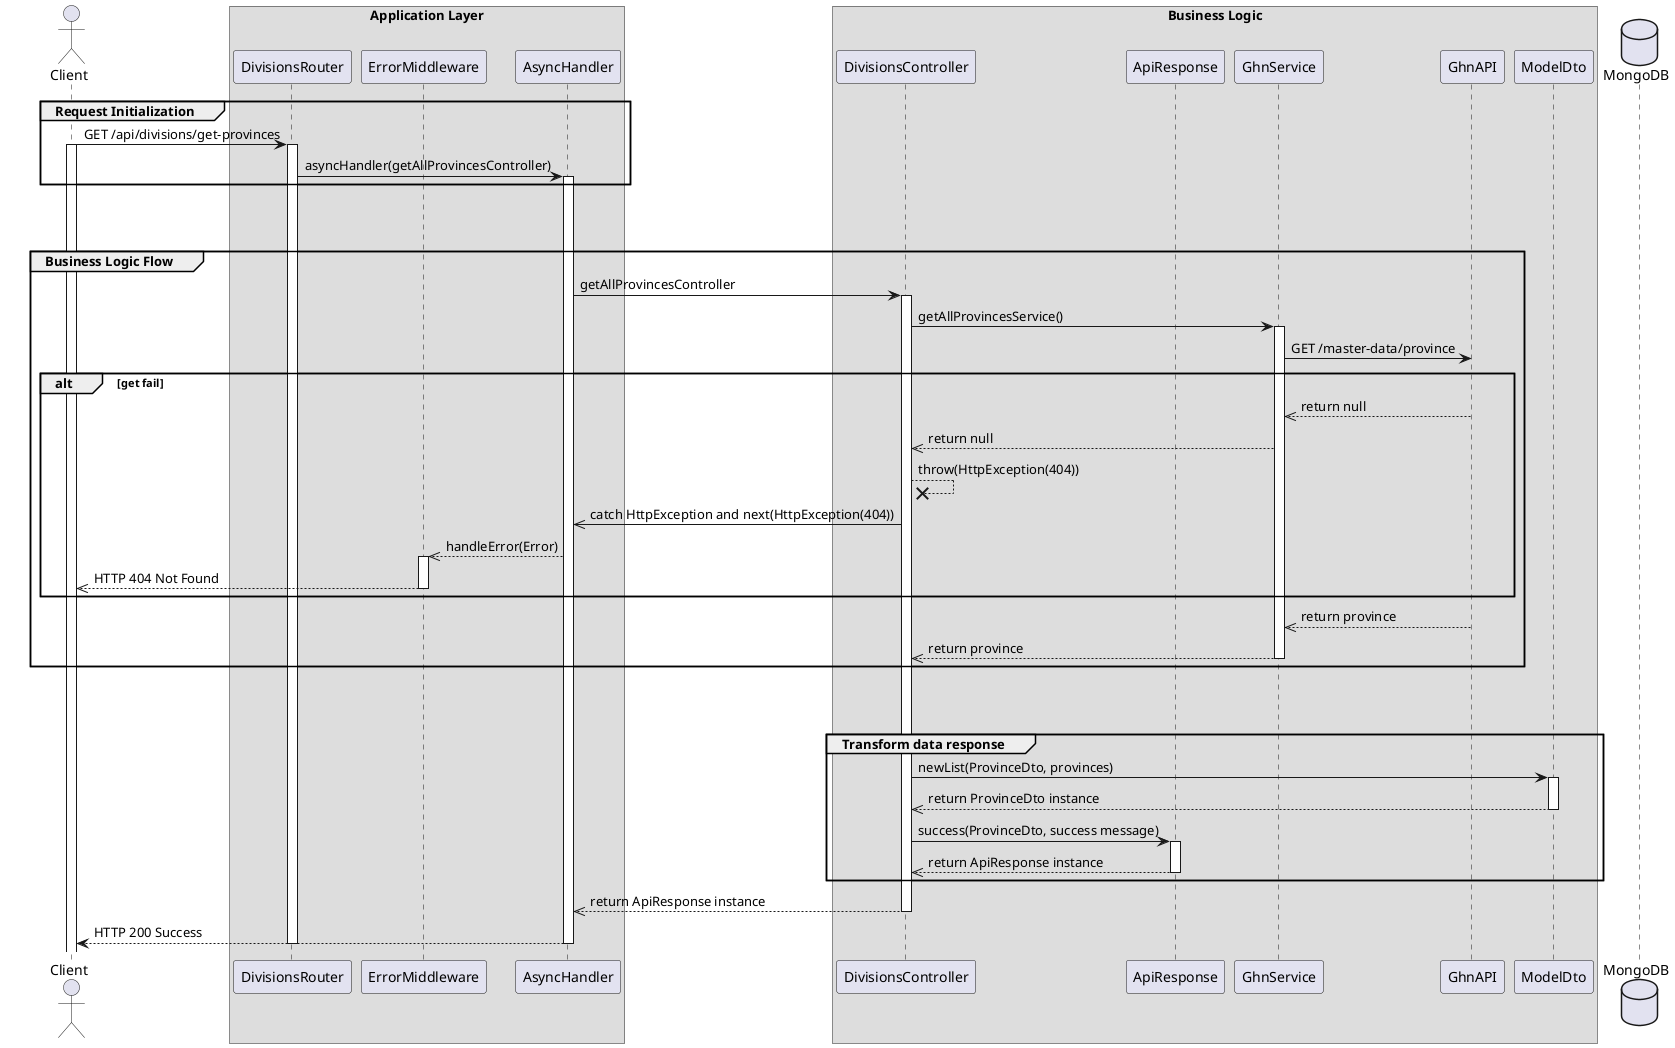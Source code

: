 @startuml View list Provinces

actor Client

box "Application Layer"
participant DivisionsRouter 
participant ErrorMiddleware 
participant AsyncHandler 
end box


box "Business Logic"
participant DivisionsController
participant ApiResponse
participant GhnService
participant GhnAPI 
participant ModelDto
end box

database MongoDB

' Step 1
group Request Initialization
    Client -> DivisionsRouter: GET /api/divisions/get-provinces
    activate Client
    activate DivisionsRouter
    DivisionsRouter -> AsyncHandler: asyncHandler(getAllProvincesController)
    activate AsyncHandler
end

break
break

' step 2
group Business Logic Flow
    AsyncHandler -> DivisionsController: getAllProvincesController
    activate DivisionsController
    DivisionsController -> GhnService: getAllProvincesService()
    activate GhnService
    GhnService -> GhnAPI: GET /master-data/province

    alt get fail
        GhnAPI -->> GhnService: return null
        GhnService -->> DivisionsController: return null
        DivisionsController --x DivisionsController: throw(HttpException(404))
        DivisionsController ->> AsyncHandler: catch HttpException and next(HttpException(404))
        AsyncHandler -->> ErrorMiddleware: handleError(Error) 
        activate ErrorMiddleware
        ErrorMiddleware -->> Client: HTTP 404 Not Found
        deactivate ErrorMiddleware
    end

    GhnAPI -->> GhnService: return province
    deactivate GhnAPI
    GhnService -->> DivisionsController: return province   
    deactivate GhnService


    

end
break
break

group Transform data response
    DivisionsController -> ModelDto: newList(ProvinceDto, provinces)
    activate ModelDto
    ModelDto -->> DivisionsController: return ProvinceDto instance
    deactivate ModelDto

    DivisionsController -> ApiResponse: success(ProvinceDto, success message)
    activate ApiResponse
    ApiResponse -->> DivisionsController: return ApiResponse instance
    deactivate ApiResponse 
end
DivisionsController -->> AsyncHandler: return ApiResponse instance
deactivate DivisionsController
AsyncHandler --> Client: HTTP 200 Success
deactivate AsyncHandler
deactivate DivisionsRouter



@enduml